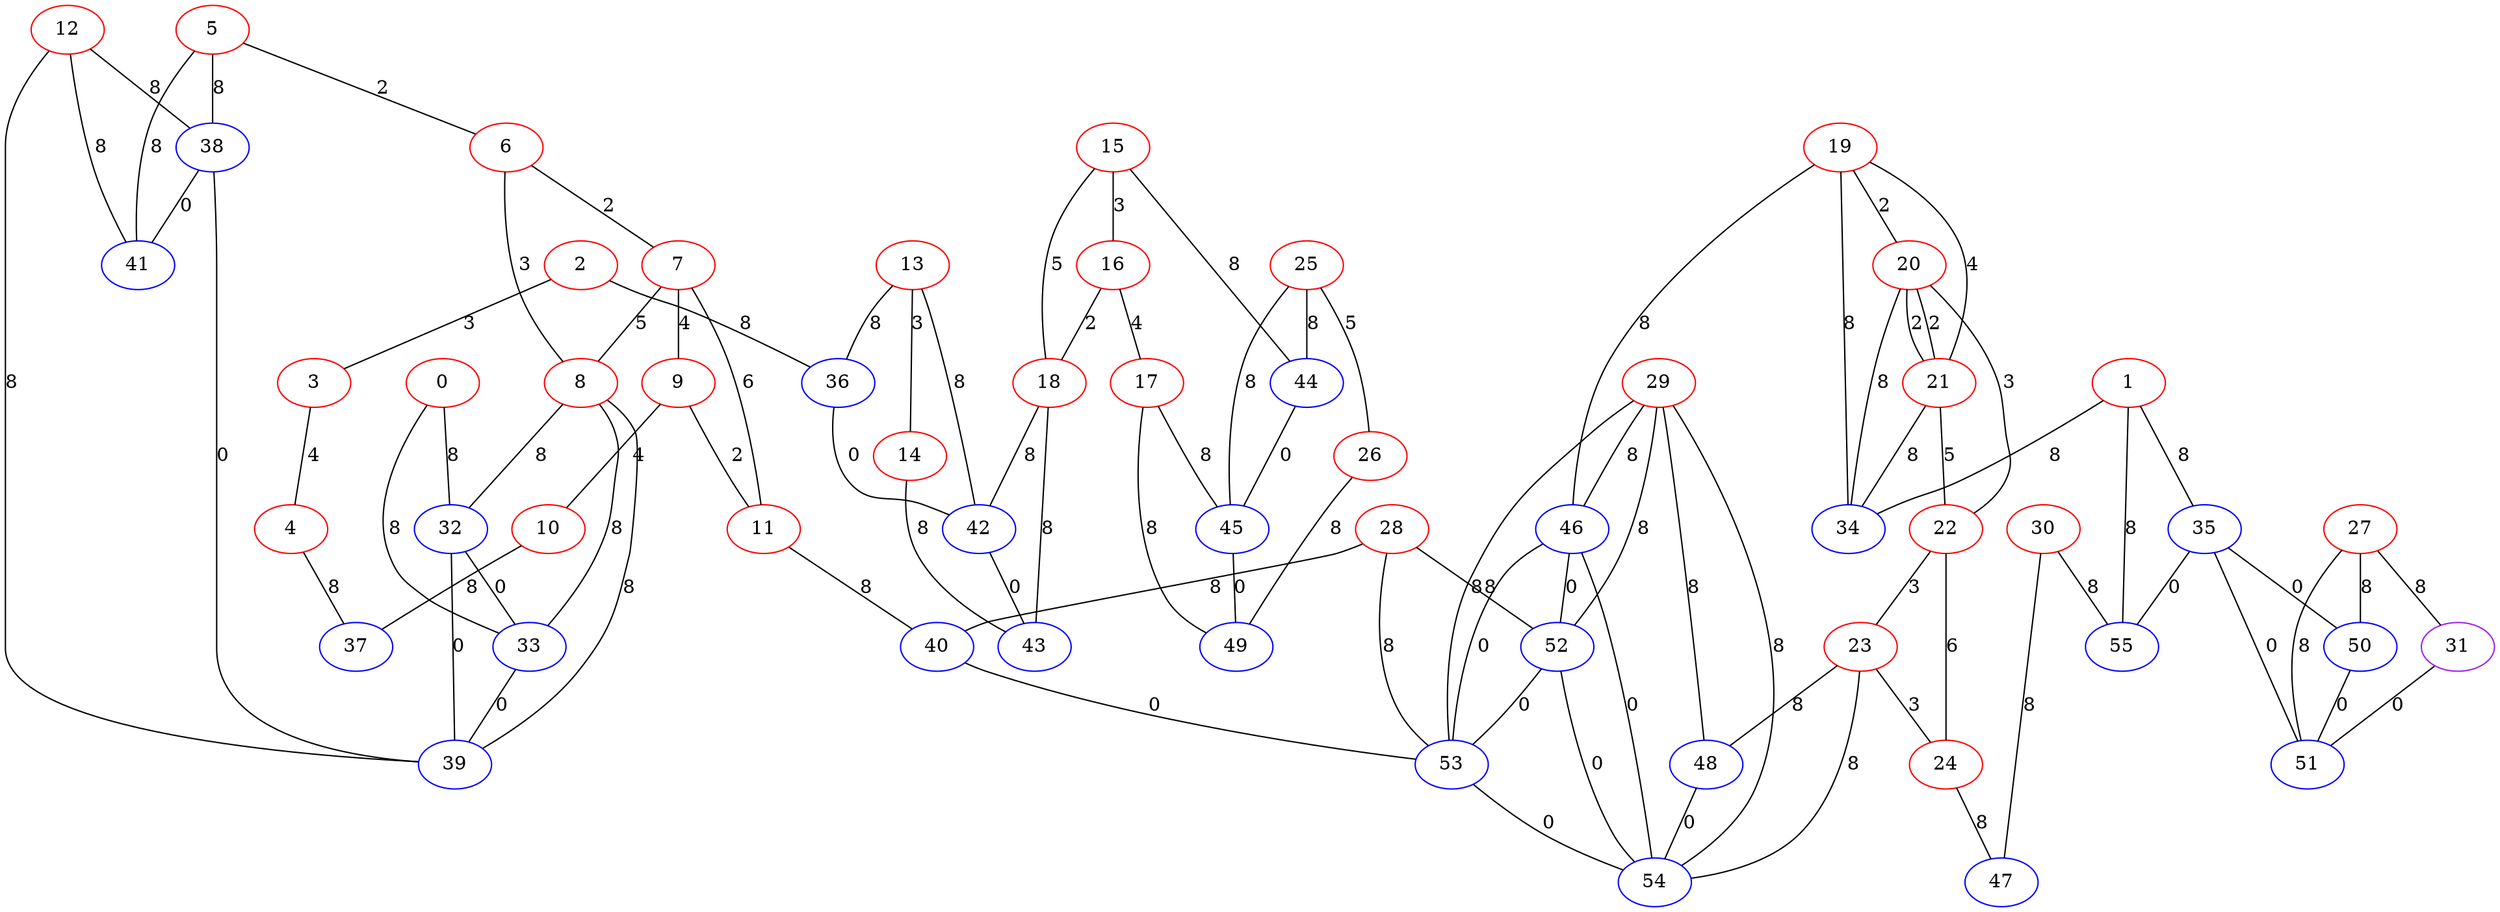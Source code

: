 graph "" {
0 [color=red, weight=1];
1 [color=red, weight=1];
2 [color=red, weight=1];
3 [color=red, weight=1];
4 [color=red, weight=1];
5 [color=red, weight=1];
6 [color=red, weight=1];
7 [color=red, weight=1];
8 [color=red, weight=1];
9 [color=red, weight=1];
10 [color=red, weight=1];
11 [color=red, weight=1];
12 [color=red, weight=1];
13 [color=red, weight=1];
14 [color=red, weight=1];
15 [color=red, weight=1];
16 [color=red, weight=1];
17 [color=red, weight=1];
18 [color=red, weight=1];
19 [color=red, weight=1];
20 [color=red, weight=1];
21 [color=red, weight=1];
22 [color=red, weight=1];
23 [color=red, weight=1];
24 [color=red, weight=1];
25 [color=red, weight=1];
26 [color=red, weight=1];
27 [color=red, weight=1];
28 [color=red, weight=1];
29 [color=red, weight=1];
30 [color=red, weight=1];
31 [color=purple, weight=4];
32 [color=blue, weight=3];
33 [color=blue, weight=3];
34 [color=blue, weight=3];
35 [color=blue, weight=3];
36 [color=blue, weight=3];
37 [color=blue, weight=3];
38 [color=blue, weight=3];
39 [color=blue, weight=3];
40 [color=blue, weight=3];
41 [color=blue, weight=3];
42 [color=blue, weight=3];
43 [color=blue, weight=3];
44 [color=blue, weight=3];
45 [color=blue, weight=3];
46 [color=blue, weight=3];
47 [color=blue, weight=3];
48 [color=blue, weight=3];
49 [color=blue, weight=3];
50 [color=blue, weight=3];
51 [color=blue, weight=3];
52 [color=blue, weight=3];
53 [color=blue, weight=3];
54 [color=blue, weight=3];
55 [color=blue, weight=3];
0 -- 32  [key=0, label=8];
0 -- 33  [key=0, label=8];
1 -- 34  [key=0, label=8];
1 -- 35  [key=0, label=8];
1 -- 55  [key=0, label=8];
2 -- 3  [key=0, label=3];
2 -- 36  [key=0, label=8];
3 -- 4  [key=0, label=4];
4 -- 37  [key=0, label=8];
5 -- 41  [key=0, label=8];
5 -- 38  [key=0, label=8];
5 -- 6  [key=0, label=2];
6 -- 8  [key=0, label=3];
6 -- 7  [key=0, label=2];
7 -- 8  [key=0, label=5];
7 -- 9  [key=0, label=4];
7 -- 11  [key=0, label=6];
8 -- 32  [key=0, label=8];
8 -- 33  [key=0, label=8];
8 -- 39  [key=0, label=8];
9 -- 10  [key=0, label=4];
9 -- 11  [key=0, label=2];
10 -- 37  [key=0, label=8];
11 -- 40  [key=0, label=8];
12 -- 41  [key=0, label=8];
12 -- 38  [key=0, label=8];
12 -- 39  [key=0, label=8];
13 -- 42  [key=0, label=8];
13 -- 36  [key=0, label=8];
13 -- 14  [key=0, label=3];
14 -- 43  [key=0, label=8];
15 -- 16  [key=0, label=3];
15 -- 18  [key=0, label=5];
15 -- 44  [key=0, label=8];
16 -- 17  [key=0, label=4];
16 -- 18  [key=0, label=2];
17 -- 49  [key=0, label=8];
17 -- 45  [key=0, label=8];
18 -- 42  [key=0, label=8];
18 -- 43  [key=0, label=8];
19 -- 34  [key=0, label=8];
19 -- 20  [key=0, label=2];
19 -- 21  [key=0, label=4];
19 -- 46  [key=0, label=8];
20 -- 34  [key=0, label=8];
20 -- 21  [key=0, label=2];
20 -- 21  [key=1, label=2];
20 -- 22  [key=0, label=3];
21 -- 34  [key=0, label=8];
21 -- 22  [key=0, label=5];
22 -- 24  [key=0, label=6];
22 -- 23  [key=0, label=3];
23 -- 24  [key=0, label=3];
23 -- 48  [key=0, label=8];
23 -- 54  [key=0, label=8];
24 -- 47  [key=0, label=8];
25 -- 26  [key=0, label=5];
25 -- 44  [key=0, label=8];
25 -- 45  [key=0, label=8];
26 -- 49  [key=0, label=8];
27 -- 50  [key=0, label=8];
27 -- 51  [key=0, label=8];
27 -- 31  [key=0, label=8];
28 -- 40  [key=0, label=8];
28 -- 52  [key=0, label=8];
28 -- 53  [key=0, label=8];
29 -- 48  [key=0, label=8];
29 -- 54  [key=0, label=8];
29 -- 52  [key=0, label=8];
29 -- 53  [key=0, label=8];
29 -- 46  [key=0, label=8];
30 -- 55  [key=0, label=8];
30 -- 47  [key=0, label=8];
31 -- 51  [key=0, label=0];
32 -- 33  [key=0, label=0];
32 -- 39  [key=0, label=0];
33 -- 39  [key=0, label=0];
35 -- 50  [key=0, label=0];
35 -- 51  [key=0, label=0];
35 -- 55  [key=0, label=0];
36 -- 42  [key=0, label=0];
38 -- 41  [key=0, label=0];
38 -- 39  [key=0, label=0];
40 -- 53  [key=0, label=0];
42 -- 43  [key=0, label=0];
44 -- 45  [key=0, label=0];
45 -- 49  [key=0, label=0];
46 -- 52  [key=0, label=0];
46 -- 53  [key=0, label=0];
46 -- 54  [key=0, label=0];
48 -- 54  [key=0, label=0];
50 -- 51  [key=0, label=0];
52 -- 54  [key=0, label=0];
52 -- 53  [key=0, label=0];
53 -- 54  [key=0, label=0];
}
